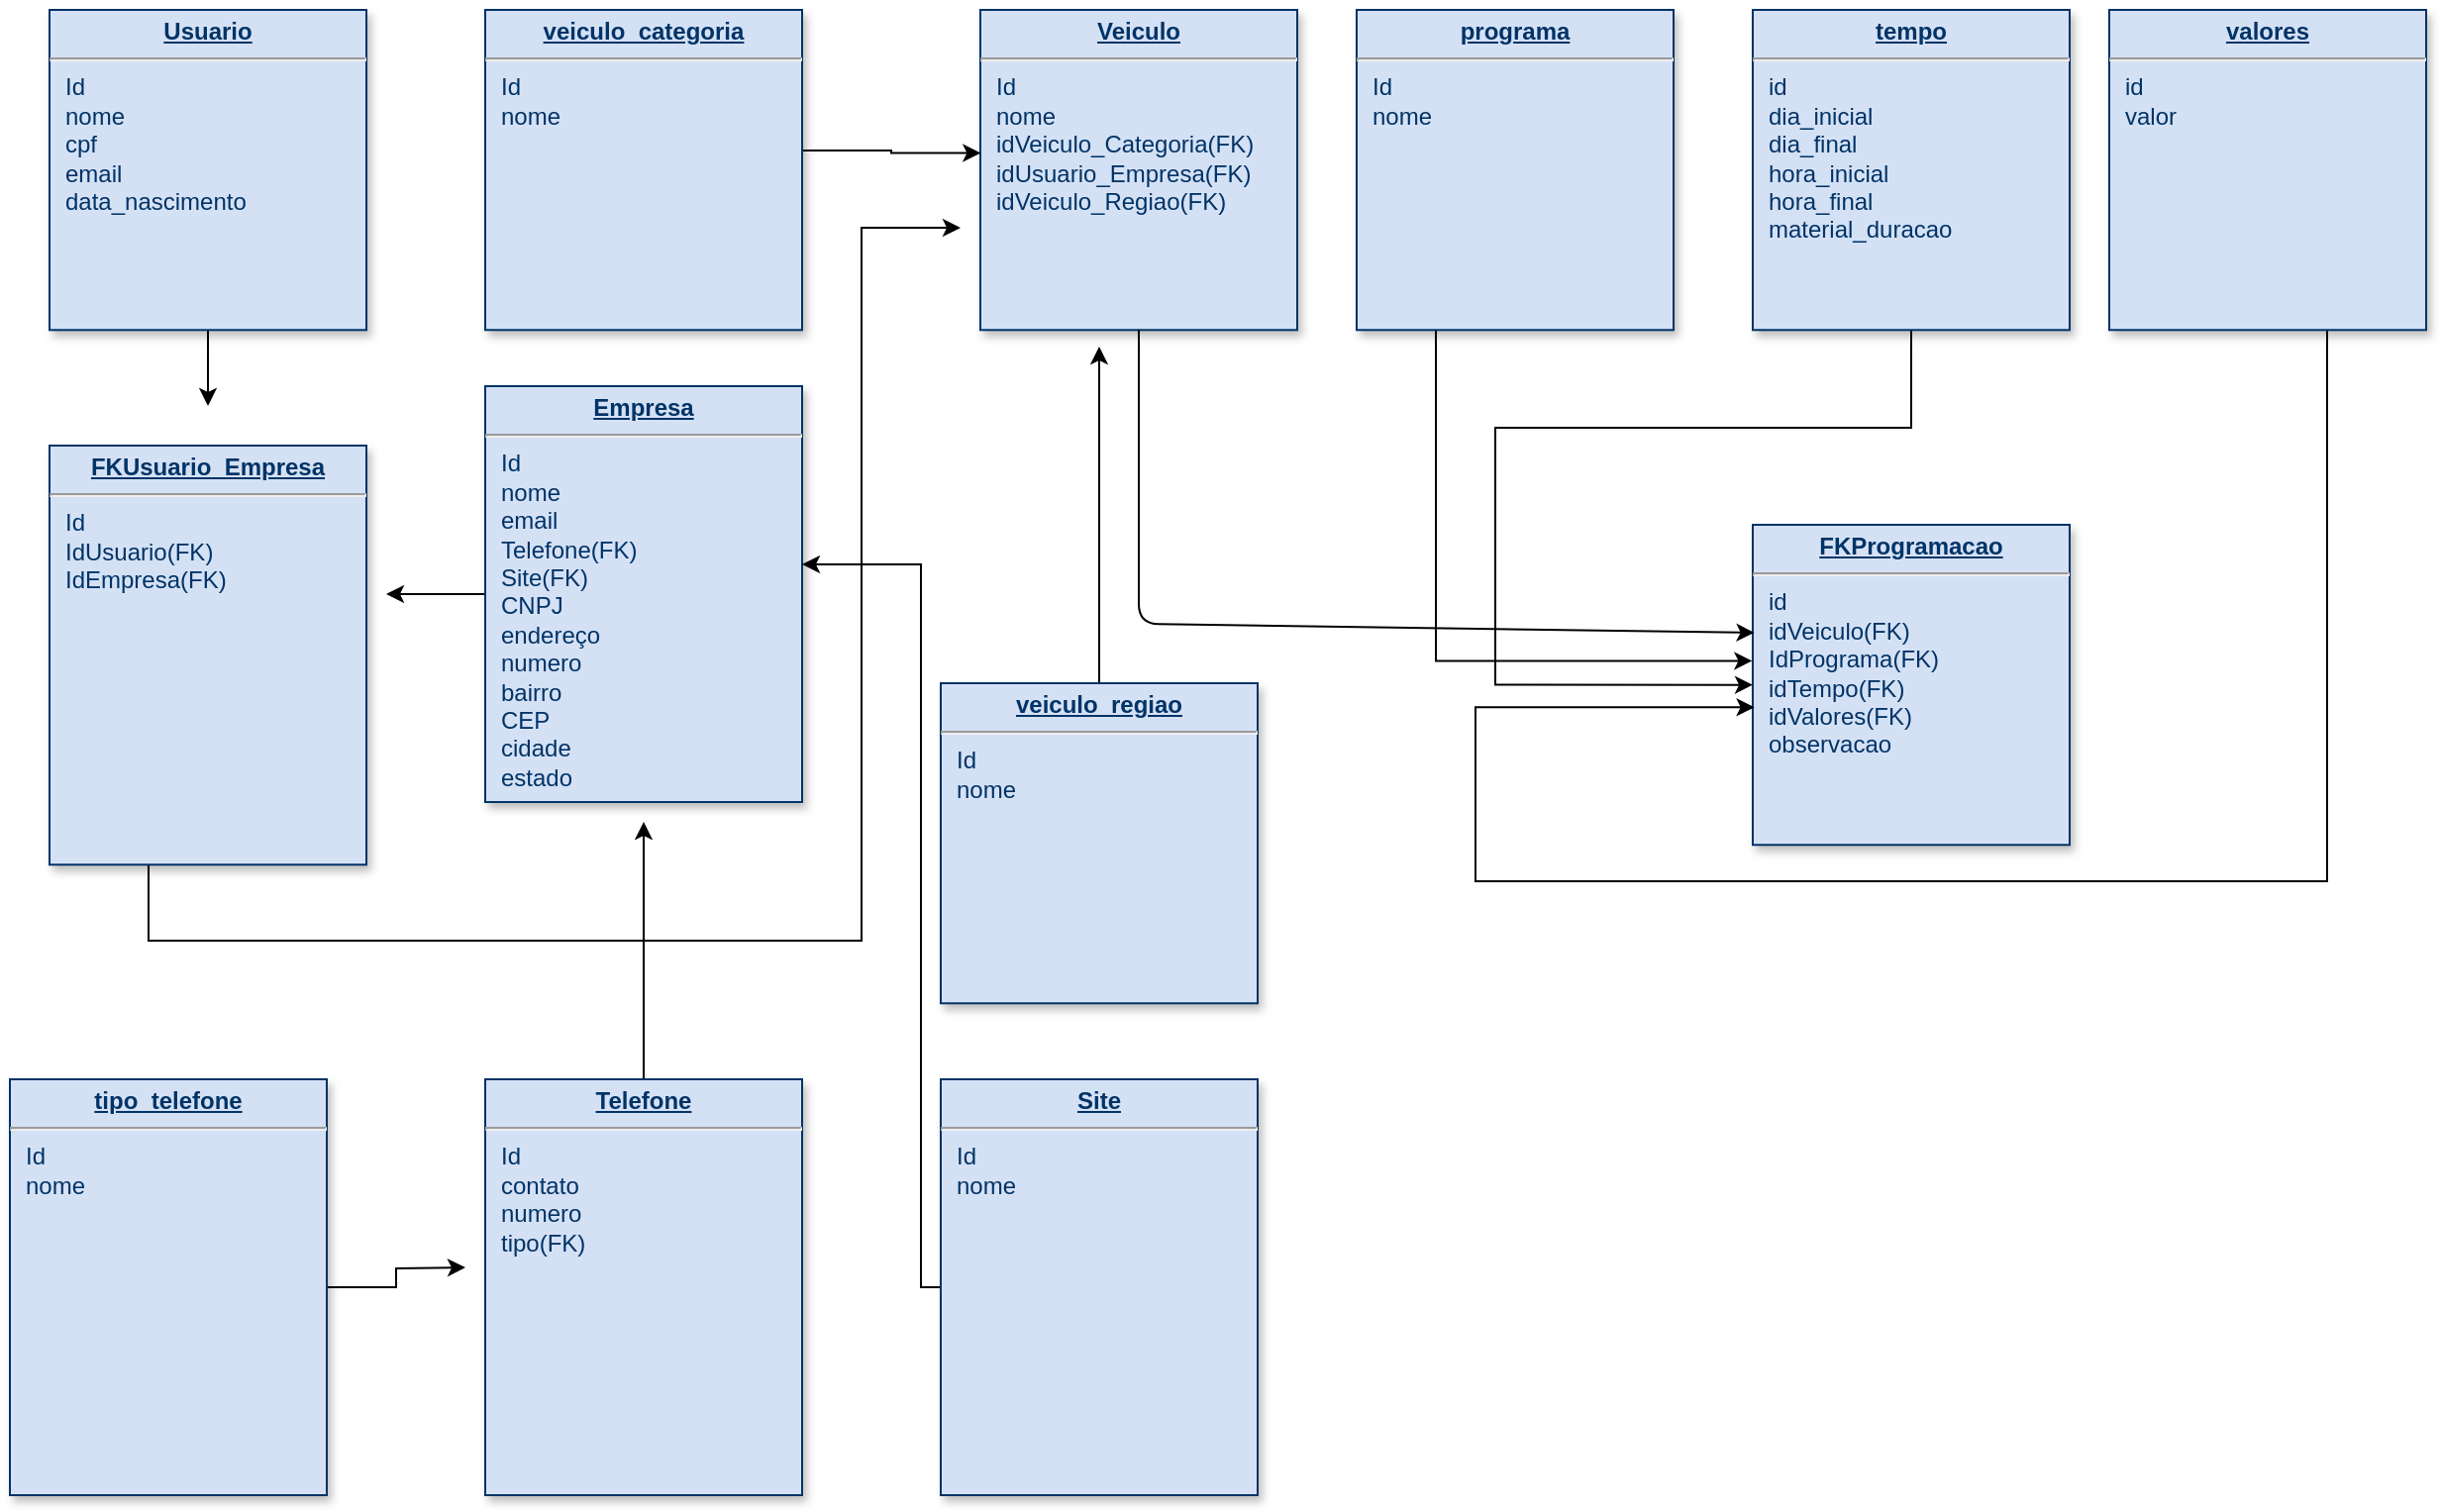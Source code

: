 <mxfile version="12.8.1" type="github">
  <diagram id="tD25ZVt2Edpnn3I0wGoK" name="Page-1">
    <mxGraphModel dx="3237" dy="667" grid="1" gridSize="10" guides="1" tooltips="1" connect="1" arrows="1" fold="1" page="1" pageScale="1" pageWidth="827" pageHeight="1169" math="0" shadow="0">
      <root>
        <mxCell id="0" />
        <mxCell id="1" parent="0" />
        <mxCell id="5Sg_niV4f1cV7TLwxwjO-3" value="&lt;p style=&quot;margin: 0px ; margin-top: 4px ; text-align: center ; text-decoration: underline&quot;&gt;&lt;b&gt;FKProgramacao&lt;/b&gt;&lt;/p&gt;&lt;hr&gt;&lt;p style=&quot;margin: 0px ; margin-left: 8px&quot;&gt;id&lt;/p&gt;&lt;p style=&quot;margin: 0px ; margin-left: 8px&quot;&gt;idVeiculo(FK)&lt;/p&gt;&lt;p style=&quot;margin: 0px ; margin-left: 8px&quot;&gt;&lt;span&gt;IdPrograma(FK)&lt;/span&gt;&lt;br&gt;&lt;/p&gt;&lt;p style=&quot;margin: 0px ; margin-left: 8px&quot;&gt;idTempo(FK)&lt;br&gt;&lt;/p&gt;&lt;p style=&quot;margin: 0px ; margin-left: 8px&quot;&gt;idValores(FK)&lt;/p&gt;&lt;p style=&quot;margin: 0px ; margin-left: 8px&quot;&gt;observacao&lt;/p&gt;&lt;p style=&quot;margin: 0px ; margin-left: 8px&quot;&gt;&lt;br&gt;&lt;/p&gt;&lt;p style=&quot;margin: 0px 0px 0px 8px&quot;&gt;&lt;br&gt;&lt;/p&gt;" style="verticalAlign=top;align=left;overflow=fill;fontSize=12;fontFamily=Helvetica;html=1;strokeColor=#003366;shadow=1;fillColor=#D4E1F5;fontColor=#003366" parent="1" vertex="1">
          <mxGeometry x="40" y="280" width="160" height="161.64" as="geometry" />
        </mxCell>
        <mxCell id="5Sg_niV4f1cV7TLwxwjO-52" value="" style="edgeStyle=orthogonalEdgeStyle;rounded=0;orthogonalLoop=1;jettySize=auto;html=1;entryX=0.005;entryY=0.57;entryDx=0;entryDy=0;entryPerimeter=0;" parent="1" source="5Sg_niV4f1cV7TLwxwjO-39" target="5Sg_niV4f1cV7TLwxwjO-3" edge="1">
          <mxGeometry relative="1" as="geometry">
            <mxPoint x="340" y="220" as="sourcePoint" />
            <mxPoint x="-30" y="370" as="targetPoint" />
            <Array as="points">
              <mxPoint x="330" y="460" />
              <mxPoint x="-100" y="460" />
              <mxPoint x="-100" y="372" />
            </Array>
          </mxGeometry>
        </mxCell>
        <mxCell id="5Sg_niV4f1cV7TLwxwjO-53" style="edgeStyle=orthogonalEdgeStyle;rounded=0;orthogonalLoop=1;jettySize=auto;html=1;entryX=0;entryY=0.5;entryDx=0;entryDy=0;" parent="1" source="5Sg_niV4f1cV7TLwxwjO-6" target="5Sg_niV4f1cV7TLwxwjO-3" edge="1">
          <mxGeometry relative="1" as="geometry">
            <mxPoint x="120" y="260" as="targetPoint" />
            <Array as="points">
              <mxPoint x="120" y="231" />
              <mxPoint x="-90" y="231" />
              <mxPoint x="-90" y="361" />
            </Array>
          </mxGeometry>
        </mxCell>
        <mxCell id="5Sg_niV4f1cV7TLwxwjO-6" value="&lt;p style=&quot;margin: 0px ; margin-top: 4px ; text-align: center ; text-decoration: underline&quot;&gt;&lt;b&gt;tempo&lt;/b&gt;&lt;/p&gt;&lt;hr&gt;&lt;p style=&quot;margin: 0px ; margin-left: 8px&quot;&gt;id&lt;/p&gt;&lt;p style=&quot;margin: 0px ; margin-left: 8px&quot;&gt;dia_inicial&lt;/p&gt;&lt;p style=&quot;margin: 0px ; margin-left: 8px&quot;&gt;dia_final&lt;/p&gt;&lt;p style=&quot;margin: 0px ; margin-left: 8px&quot;&gt;hora_inicial&lt;/p&gt;&lt;p style=&quot;margin: 0px ; margin-left: 8px&quot;&gt;hora_final&lt;/p&gt;&lt;p style=&quot;margin: 0px ; margin-left: 8px&quot;&gt;material_duracao&lt;/p&gt;" style="verticalAlign=top;align=left;overflow=fill;fontSize=12;fontFamily=Helvetica;html=1;strokeColor=#003366;shadow=1;fillColor=#D4E1F5;fontColor=#003366" parent="1" vertex="1">
          <mxGeometry x="40" y="20" width="160" height="161.64" as="geometry" />
        </mxCell>
        <mxCell id="5Sg_niV4f1cV7TLwxwjO-57" style="edgeStyle=orthogonalEdgeStyle;rounded=0;orthogonalLoop=1;jettySize=auto;html=1;entryX=-0.002;entryY=0.425;entryDx=0;entryDy=0;entryPerimeter=0;" parent="1" source="5Sg_niV4f1cV7TLwxwjO-18" target="5Sg_niV4f1cV7TLwxwjO-3" edge="1">
          <mxGeometry relative="1" as="geometry">
            <mxPoint x="-40" y="390" as="targetPoint" />
            <Array as="points">
              <mxPoint x="-120" y="349" />
            </Array>
          </mxGeometry>
        </mxCell>
        <mxCell id="5Sg_niV4f1cV7TLwxwjO-18" value="&lt;p style=&quot;margin: 0px ; margin-top: 4px ; text-align: center ; text-decoration: underline&quot;&gt;&lt;b&gt;programa&lt;/b&gt;&lt;/p&gt;&lt;hr&gt;&lt;p style=&quot;margin: 0px ; margin-left: 8px&quot;&gt;Id&lt;/p&gt;&lt;p style=&quot;margin: 0px ; margin-left: 8px&quot;&gt;nome&lt;/p&gt;" style="verticalAlign=top;align=left;overflow=fill;fontSize=12;fontFamily=Helvetica;html=1;strokeColor=#003366;shadow=1;fillColor=#D4E1F5;fontColor=#003366" parent="1" vertex="1">
          <mxGeometry x="-160" y="20" width="160" height="161.64" as="geometry" />
        </mxCell>
        <mxCell id="5Sg_niV4f1cV7TLwxwjO-39" value="&lt;p style=&quot;margin: 0px ; margin-top: 4px ; text-align: center ; text-decoration: underline&quot;&gt;&lt;b&gt;valores&lt;/b&gt;&lt;/p&gt;&lt;hr&gt;&lt;p style=&quot;margin: 0px ; margin-left: 8px&quot;&gt;id&lt;/p&gt;&lt;p style=&quot;margin: 0px ; margin-left: 8px&quot;&gt;valor&lt;/p&gt;" style="verticalAlign=top;align=left;overflow=fill;fontSize=12;fontFamily=Helvetica;html=1;strokeColor=#003366;shadow=1;fillColor=#D4E1F5;fontColor=#003366" parent="1" vertex="1">
          <mxGeometry x="220" y="20" width="160" height="161.64" as="geometry" />
        </mxCell>
        <mxCell id="5Sg_niV4f1cV7TLwxwjO-59" value="" style="resizable=0;align=left;verticalAlign=top;labelBackgroundColor=#ffffff;fontSize=10;strokeColor=#003366;shadow=1;fillColor=#D4E1F5;fontColor=#003366" parent="1" connectable="0" vertex="1">
          <mxGeometry x="-120" y="181.64" as="geometry">
            <mxPoint x="10" as="offset" />
          </mxGeometry>
        </mxCell>
        <mxCell id="5Sg_niV4f1cV7TLwxwjO-60" value="&lt;p style=&quot;margin: 0px ; margin-top: 4px ; text-align: center ; text-decoration: underline&quot;&gt;&lt;b&gt;Veiculo&lt;/b&gt;&lt;/p&gt;&lt;hr&gt;&lt;p style=&quot;margin: 0px ; margin-left: 8px&quot;&gt;Id&lt;/p&gt;&lt;p style=&quot;margin: 0px ; margin-left: 8px&quot;&gt;nome&lt;/p&gt;&lt;p style=&quot;margin: 0px ; margin-left: 8px&quot;&gt;idVeiculo_Categoria(FK)&lt;/p&gt;&lt;p style=&quot;margin: 0px ; margin-left: 8px&quot;&gt;idUsuario_Empresa(FK)&lt;/p&gt;&lt;p style=&quot;margin: 0px ; margin-left: 8px&quot;&gt;idVeiculo_Regiao(FK)&lt;/p&gt;" style="verticalAlign=top;align=left;overflow=fill;fontSize=12;fontFamily=Helvetica;html=1;strokeColor=#003366;shadow=1;fillColor=#D4E1F5;fontColor=#003366" parent="1" vertex="1">
          <mxGeometry x="-350" y="20" width="160" height="161.64" as="geometry" />
        </mxCell>
        <mxCell id="5Sg_niV4f1cV7TLwxwjO-61" value="" style="endArrow=classic;html=1;exitX=0.5;exitY=1;exitDx=0;exitDy=0;entryX=0.005;entryY=0.337;entryDx=0;entryDy=0;entryPerimeter=0;" parent="1" source="5Sg_niV4f1cV7TLwxwjO-60" target="5Sg_niV4f1cV7TLwxwjO-3" edge="1">
          <mxGeometry width="50" height="50" relative="1" as="geometry">
            <mxPoint x="-310" y="460" as="sourcePoint" />
            <mxPoint x="-20" y="300" as="targetPoint" />
            <Array as="points">
              <mxPoint x="-270" y="330" />
            </Array>
          </mxGeometry>
        </mxCell>
        <mxCell id="5Sg_niV4f1cV7TLwxwjO-63" style="edgeStyle=orthogonalEdgeStyle;rounded=0;orthogonalLoop=1;jettySize=auto;html=1;exitX=1;exitY=0.5;exitDx=0;exitDy=0;entryX=0.001;entryY=0.447;entryDx=0;entryDy=0;entryPerimeter=0;" parent="1" source="5Sg_niV4f1cV7TLwxwjO-62" target="5Sg_niV4f1cV7TLwxwjO-60" edge="1">
          <mxGeometry relative="1" as="geometry">
            <Array as="points">
              <mxPoint x="-440" y="91" />
              <mxPoint x="-395" y="91" />
              <mxPoint x="-395" y="92" />
            </Array>
          </mxGeometry>
        </mxCell>
        <mxCell id="5Sg_niV4f1cV7TLwxwjO-62" value="&lt;p style=&quot;margin: 0px ; margin-top: 4px ; text-align: center ; text-decoration: underline&quot;&gt;&lt;b&gt;veiculo_categoria&lt;/b&gt;&lt;/p&gt;&lt;hr&gt;&lt;p style=&quot;margin: 0px ; margin-left: 8px&quot;&gt;Id&lt;/p&gt;&lt;p style=&quot;margin: 0px ; margin-left: 8px&quot;&gt;nome&lt;/p&gt;" style="verticalAlign=top;align=left;overflow=fill;fontSize=12;fontFamily=Helvetica;html=1;strokeColor=#003366;shadow=1;fillColor=#D4E1F5;fontColor=#003366" parent="1" vertex="1">
          <mxGeometry x="-600" y="20" width="160" height="161.64" as="geometry" />
        </mxCell>
        <mxCell id="5txVgvswHPTB0Ymgk6sb-3" style="edgeStyle=orthogonalEdgeStyle;rounded=0;orthogonalLoop=1;jettySize=auto;html=1;" parent="1" source="5Sg_niV4f1cV7TLwxwjO-64" edge="1">
          <mxGeometry relative="1" as="geometry">
            <mxPoint x="-290" y="190" as="targetPoint" />
          </mxGeometry>
        </mxCell>
        <mxCell id="5Sg_niV4f1cV7TLwxwjO-64" value="&lt;p style=&quot;margin: 0px ; margin-top: 4px ; text-align: center ; text-decoration: underline&quot;&gt;&lt;b&gt;veiculo_regiao&lt;/b&gt;&lt;/p&gt;&lt;hr&gt;&lt;p style=&quot;margin: 0px ; margin-left: 8px&quot;&gt;Id&lt;/p&gt;&lt;p style=&quot;margin: 0px ; margin-left: 8px&quot;&gt;nome&lt;/p&gt;" style="verticalAlign=top;align=left;overflow=fill;fontSize=12;fontFamily=Helvetica;html=1;strokeColor=#003366;shadow=1;fillColor=#D4E1F5;fontColor=#003366" parent="1" vertex="1">
          <mxGeometry x="-370" y="360" width="160" height="161.64" as="geometry" />
        </mxCell>
        <mxCell id="5txVgvswHPTB0Ymgk6sb-7" style="edgeStyle=orthogonalEdgeStyle;rounded=0;orthogonalLoop=1;jettySize=auto;html=1;" parent="1" source="5Sg_niV4f1cV7TLwxwjO-65" edge="1">
          <mxGeometry relative="1" as="geometry">
            <mxPoint x="-650" y="315" as="targetPoint" />
          </mxGeometry>
        </mxCell>
        <mxCell id="5Sg_niV4f1cV7TLwxwjO-65" value="&lt;p style=&quot;margin: 0px ; margin-top: 4px ; text-align: center ; text-decoration: underline&quot;&gt;&lt;b&gt;Empresa&lt;/b&gt;&lt;/p&gt;&lt;hr&gt;&lt;p style=&quot;margin: 0px ; margin-left: 8px&quot;&gt;Id&lt;/p&gt;&lt;p style=&quot;margin: 0px ; margin-left: 8px&quot;&gt;nome&lt;/p&gt;&lt;p style=&quot;margin: 0px ; margin-left: 8px&quot;&gt;email&lt;/p&gt;&lt;p style=&quot;margin: 0px ; margin-left: 8px&quot;&gt;&lt;span&gt;Telefone(FK)&lt;/span&gt;&lt;/p&gt;&lt;p style=&quot;margin: 0px ; margin-left: 8px&quot;&gt;&lt;span&gt;Site(FK)&lt;/span&gt;&lt;/p&gt;&lt;p style=&quot;margin: 0px ; margin-left: 8px&quot;&gt;&lt;span&gt;CNPJ&lt;/span&gt;&lt;br&gt;&lt;/p&gt;&lt;p style=&quot;margin: 0px ; margin-left: 8px&quot;&gt;endereço&lt;/p&gt;&lt;p style=&quot;margin: 0px ; margin-left: 8px&quot;&gt;numero&lt;/p&gt;&lt;p style=&quot;margin: 0px ; margin-left: 8px&quot;&gt;bairro&lt;/p&gt;&lt;p style=&quot;margin: 0px ; margin-left: 8px&quot;&gt;&lt;span&gt;CEP&lt;/span&gt;&lt;br&gt;&lt;/p&gt;&lt;p style=&quot;margin: 0px ; margin-left: 8px&quot;&gt;&lt;span&gt;cidade&lt;/span&gt;&lt;/p&gt;&lt;p style=&quot;margin: 0px ; margin-left: 8px&quot;&gt;&lt;span&gt;estado&lt;/span&gt;&lt;/p&gt;&lt;p style=&quot;margin: 0px ; margin-left: 8px&quot;&gt;&lt;br&gt;&lt;/p&gt;&lt;p style=&quot;margin: 0px ; margin-left: 8px&quot;&gt;&lt;br&gt;&lt;/p&gt;" style="verticalAlign=top;align=left;overflow=fill;fontSize=12;fontFamily=Helvetica;html=1;strokeColor=#003366;shadow=1;fillColor=#D4E1F5;fontColor=#003366" parent="1" vertex="1">
          <mxGeometry x="-600" y="210" width="160" height="210" as="geometry" />
        </mxCell>
        <mxCell id="5txVgvswHPTB0Ymgk6sb-6" style="edgeStyle=orthogonalEdgeStyle;rounded=0;orthogonalLoop=1;jettySize=auto;html=1;" parent="1" source="5Sg_niV4f1cV7TLwxwjO-67" edge="1">
          <mxGeometry relative="1" as="geometry">
            <mxPoint x="-740" y="220" as="targetPoint" />
          </mxGeometry>
        </mxCell>
        <mxCell id="5Sg_niV4f1cV7TLwxwjO-67" value="&lt;p style=&quot;margin: 0px ; margin-top: 4px ; text-align: center ; text-decoration: underline&quot;&gt;&lt;b&gt;Usuario&lt;/b&gt;&lt;/p&gt;&lt;hr&gt;&lt;p style=&quot;margin: 0px ; margin-left: 8px&quot;&gt;Id&lt;/p&gt;&lt;p style=&quot;margin: 0px ; margin-left: 8px&quot;&gt;nome&lt;/p&gt;&lt;p style=&quot;margin: 0px ; margin-left: 8px&quot;&gt;cpf&lt;/p&gt;&lt;p style=&quot;margin: 0px ; margin-left: 8px&quot;&gt;email&lt;/p&gt;&lt;p style=&quot;margin: 0px ; margin-left: 8px&quot;&gt;data_nascimento&lt;/p&gt;" style="verticalAlign=top;align=left;overflow=fill;fontSize=12;fontFamily=Helvetica;html=1;strokeColor=#003366;shadow=1;fillColor=#D4E1F5;fontColor=#003366" parent="1" vertex="1">
          <mxGeometry x="-820" y="20" width="160" height="161.64" as="geometry" />
        </mxCell>
        <mxCell id="5txVgvswHPTB0Ymgk6sb-9" style="edgeStyle=orthogonalEdgeStyle;rounded=0;orthogonalLoop=1;jettySize=auto;html=1;" parent="1" source="5txVgvswHPTB0Ymgk6sb-5" edge="1">
          <mxGeometry relative="1" as="geometry">
            <mxPoint x="-360" y="130" as="targetPoint" />
            <Array as="points">
              <mxPoint x="-770" y="490" />
              <mxPoint x="-410" y="490" />
              <mxPoint x="-410" y="130" />
            </Array>
          </mxGeometry>
        </mxCell>
        <mxCell id="5txVgvswHPTB0Ymgk6sb-5" value="&lt;p style=&quot;margin: 0px ; margin-top: 4px ; text-align: center ; text-decoration: underline&quot;&gt;&lt;b&gt;FKUsuario_Empresa&lt;/b&gt;&lt;/p&gt;&lt;hr&gt;&lt;p style=&quot;margin: 0px ; margin-left: 8px&quot;&gt;Id&lt;/p&gt;&lt;p style=&quot;margin: 0px ; margin-left: 8px&quot;&gt;IdUsuario(FK)&lt;/p&gt;&lt;p style=&quot;margin: 0px ; margin-left: 8px&quot;&gt;IdEmpresa(FK)&lt;/p&gt;&lt;p style=&quot;margin: 0px ; margin-left: 8px&quot;&gt;&lt;br&gt;&lt;/p&gt;" style="verticalAlign=top;align=left;overflow=fill;fontSize=12;fontFamily=Helvetica;html=1;strokeColor=#003366;shadow=1;fillColor=#D4E1F5;fontColor=#003366" parent="1" vertex="1">
          <mxGeometry x="-820" y="240" width="160" height="211.64" as="geometry" />
        </mxCell>
        <mxCell id="V9oQCkKxoyvwW61n6Mdk-11" style="edgeStyle=orthogonalEdgeStyle;rounded=0;orthogonalLoop=1;jettySize=auto;html=1;" edge="1" parent="1" source="V9oQCkKxoyvwW61n6Mdk-2">
          <mxGeometry relative="1" as="geometry">
            <mxPoint x="-520" y="430" as="targetPoint" />
          </mxGeometry>
        </mxCell>
        <mxCell id="V9oQCkKxoyvwW61n6Mdk-2" value="&lt;p style=&quot;margin: 0px ; margin-top: 4px ; text-align: center ; text-decoration: underline&quot;&gt;&lt;b&gt;Telefone&lt;/b&gt;&lt;/p&gt;&lt;hr&gt;&lt;p style=&quot;margin: 0px ; margin-left: 8px&quot;&gt;Id&lt;/p&gt;&lt;p style=&quot;margin: 0px ; margin-left: 8px&quot;&gt;contato&lt;/p&gt;&lt;p style=&quot;margin: 0px ; margin-left: 8px&quot;&gt;numero&lt;/p&gt;&lt;p style=&quot;margin: 0px ; margin-left: 8px&quot;&gt;tipo(FK)&lt;/p&gt;" style="verticalAlign=top;align=left;overflow=fill;fontSize=12;fontFamily=Helvetica;html=1;strokeColor=#003366;shadow=1;fillColor=#D4E1F5;fontColor=#003366" vertex="1" parent="1">
          <mxGeometry x="-600" y="560" width="160" height="210" as="geometry" />
        </mxCell>
        <mxCell id="V9oQCkKxoyvwW61n6Mdk-10" style="edgeStyle=orthogonalEdgeStyle;rounded=0;orthogonalLoop=1;jettySize=auto;html=1;" edge="1" parent="1" source="V9oQCkKxoyvwW61n6Mdk-3" target="5Sg_niV4f1cV7TLwxwjO-65">
          <mxGeometry relative="1" as="geometry">
            <mxPoint x="-390" y="300.0" as="targetPoint" />
            <Array as="points">
              <mxPoint x="-380" y="665" />
              <mxPoint x="-380" y="300" />
            </Array>
          </mxGeometry>
        </mxCell>
        <mxCell id="V9oQCkKxoyvwW61n6Mdk-3" value="&lt;p style=&quot;margin: 0px ; margin-top: 4px ; text-align: center ; text-decoration: underline&quot;&gt;&lt;b&gt;Site&lt;/b&gt;&lt;/p&gt;&lt;hr&gt;&lt;p style=&quot;margin: 0px ; margin-left: 8px&quot;&gt;Id&lt;/p&gt;&lt;p style=&quot;margin: 0px ; margin-left: 8px&quot;&gt;nome&lt;/p&gt;" style="verticalAlign=top;align=left;overflow=fill;fontSize=12;fontFamily=Helvetica;html=1;strokeColor=#003366;shadow=1;fillColor=#D4E1F5;fontColor=#003366" vertex="1" parent="1">
          <mxGeometry x="-370" y="560" width="160" height="210" as="geometry" />
        </mxCell>
        <mxCell id="V9oQCkKxoyvwW61n6Mdk-6" style="edgeStyle=orthogonalEdgeStyle;rounded=0;orthogonalLoop=1;jettySize=auto;html=1;" edge="1" parent="1" source="V9oQCkKxoyvwW61n6Mdk-4">
          <mxGeometry relative="1" as="geometry">
            <mxPoint x="-610" y="655" as="targetPoint" />
          </mxGeometry>
        </mxCell>
        <mxCell id="V9oQCkKxoyvwW61n6Mdk-4" value="&lt;p style=&quot;margin: 0px ; margin-top: 4px ; text-align: center ; text-decoration: underline&quot;&gt;&lt;b&gt;tipo_telefone&lt;/b&gt;&lt;/p&gt;&lt;hr&gt;&lt;p style=&quot;margin: 0px ; margin-left: 8px&quot;&gt;Id&lt;/p&gt;&lt;p style=&quot;margin: 0px ; margin-left: 8px&quot;&gt;nome&lt;/p&gt;" style="verticalAlign=top;align=left;overflow=fill;fontSize=12;fontFamily=Helvetica;html=1;strokeColor=#003366;shadow=1;fillColor=#D4E1F5;fontColor=#003366" vertex="1" parent="1">
          <mxGeometry x="-840" y="560" width="160" height="210" as="geometry" />
        </mxCell>
      </root>
    </mxGraphModel>
  </diagram>
</mxfile>

